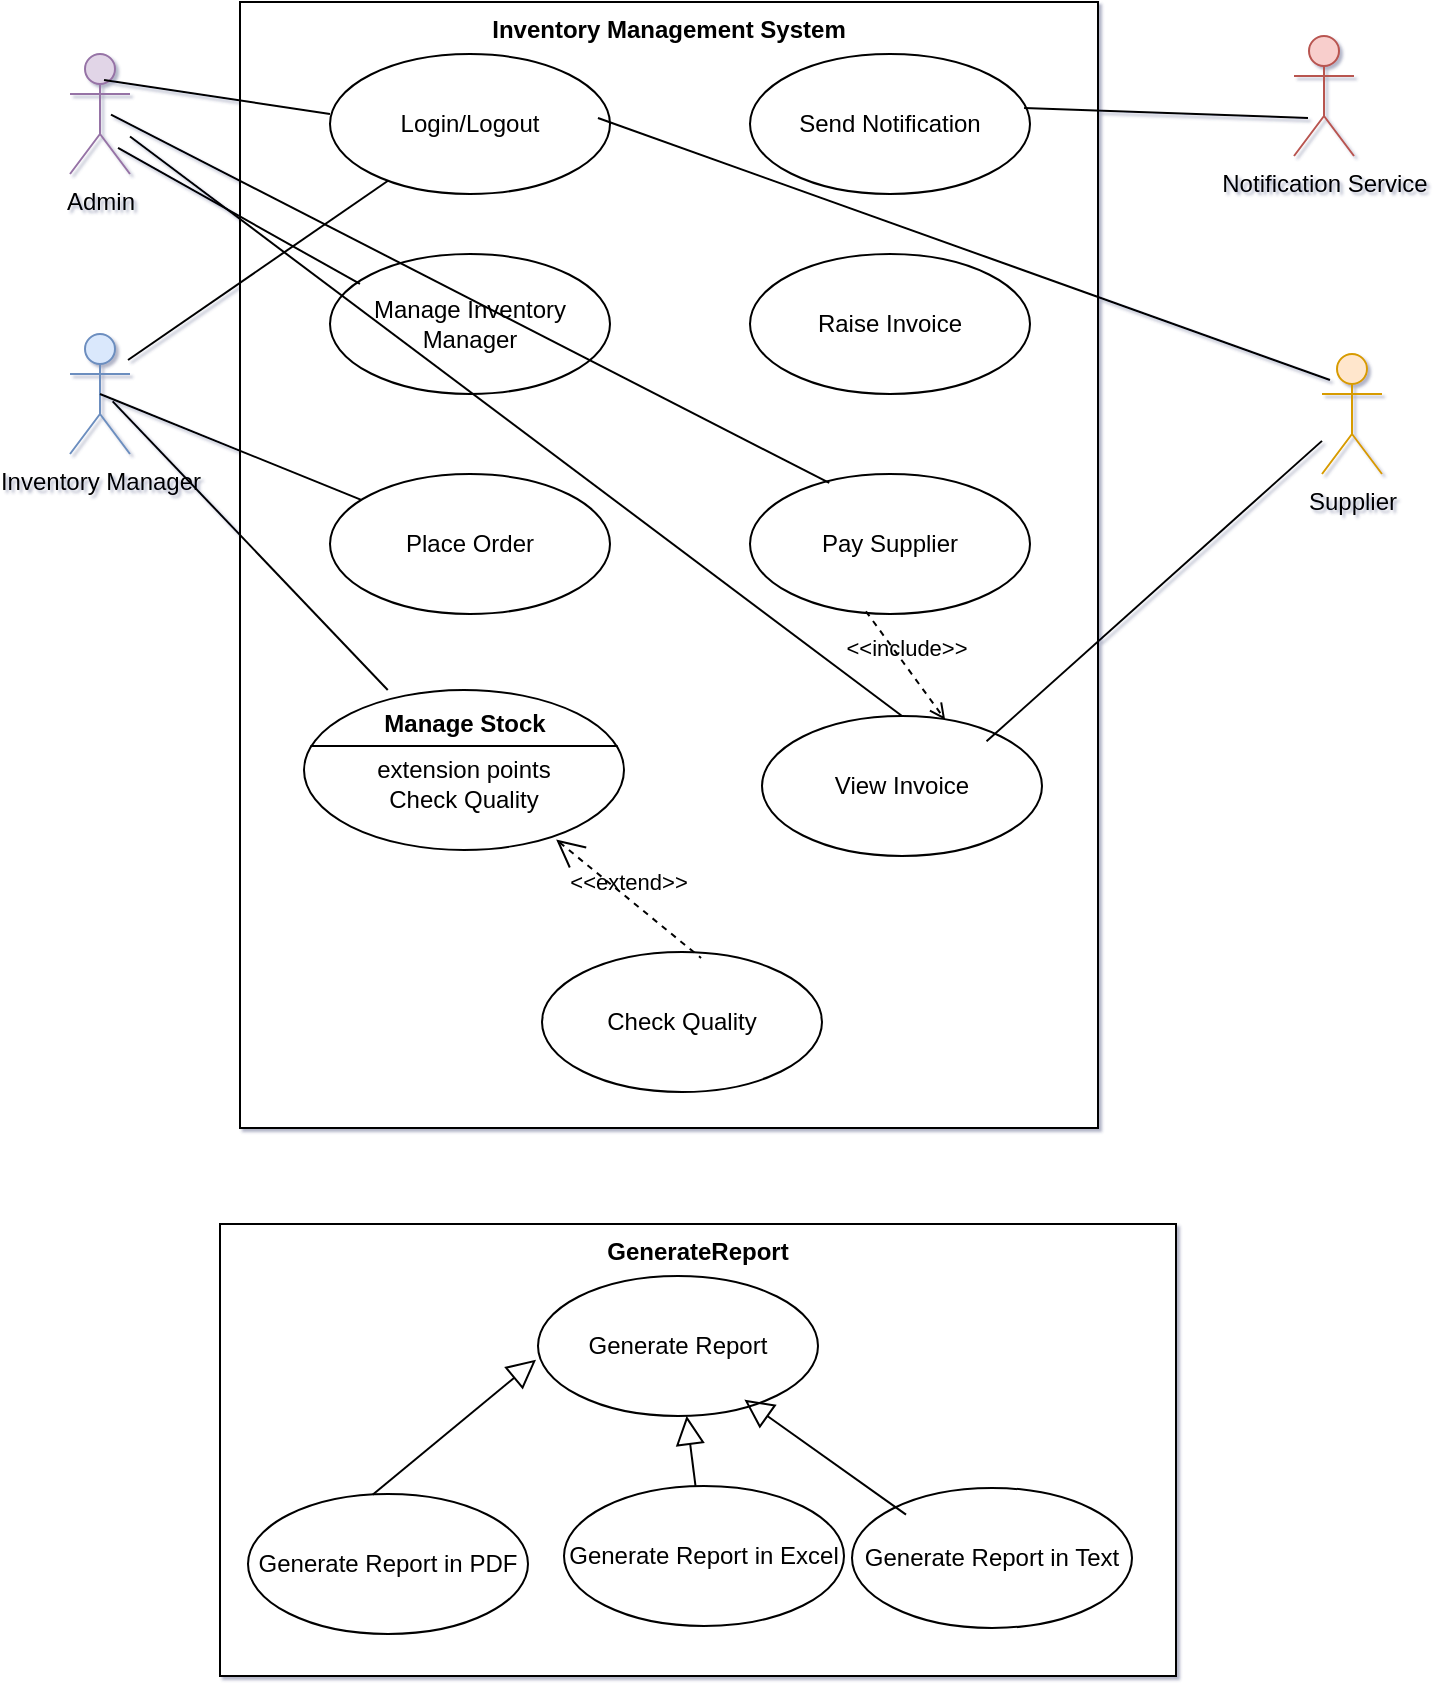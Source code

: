 <mxfile version="21.6.6" type="github" pages="3">
  <diagram name="use case" id="4EJ369hv48AiiMgzAO1p">
    <mxGraphModel dx="722" dy="385" grid="1" gridSize="1" guides="1" tooltips="1" connect="1" arrows="1" fold="1" page="1" pageScale="1" pageWidth="827" pageHeight="1169" background="none" math="0" shadow="1">
      <root>
        <mxCell id="0" />
        <mxCell id="1" parent="0" />
        <mxCell id="YeKvgi4W76gvqMW_XnTt-24" value="Inventory Management System" style="shape=rect;html=1;verticalAlign=top;fontStyle=1;whiteSpace=wrap;align=center;rounded=0;" vertex="1" parent="1">
          <mxGeometry x="135" y="4" width="429" height="563" as="geometry" />
        </mxCell>
        <mxCell id="YeKvgi4W76gvqMW_XnTt-8" value="Admin" style="shape=umlActor;html=1;verticalLabelPosition=bottom;verticalAlign=top;align=center;fillColor=#e1d5e7;strokeColor=#9673a6;" vertex="1" parent="1">
          <mxGeometry x="50" y="30" width="30" height="60" as="geometry" />
        </mxCell>
        <mxCell id="YeKvgi4W76gvqMW_XnTt-9" value="Notification Service" style="shape=umlActor;html=1;verticalLabelPosition=bottom;verticalAlign=top;align=center;fillColor=#f8cecc;strokeColor=#b85450;" vertex="1" parent="1">
          <mxGeometry x="662" y="21" width="30" height="60" as="geometry" />
        </mxCell>
        <mxCell id="YeKvgi4W76gvqMW_XnTt-10" value="Inventory Manager" style="shape=umlActor;html=1;verticalLabelPosition=bottom;verticalAlign=top;align=center;fillColor=#dae8fc;strokeColor=#6c8ebf;" vertex="1" parent="1">
          <mxGeometry x="50" y="170" width="30" height="60" as="geometry" />
        </mxCell>
        <mxCell id="YeKvgi4W76gvqMW_XnTt-11" value="Login/Logout" style="ellipse;whiteSpace=wrap;html=1;" vertex="1" parent="1">
          <mxGeometry x="180" y="30" width="140" height="70" as="geometry" />
        </mxCell>
        <mxCell id="YeKvgi4W76gvqMW_XnTt-12" value="Manage Inventory Manager" style="ellipse;whiteSpace=wrap;html=1;" vertex="1" parent="1">
          <mxGeometry x="180" y="130" width="140" height="70" as="geometry" />
        </mxCell>
        <mxCell id="YeKvgi4W76gvqMW_XnTt-13" value="Place Order" style="ellipse;whiteSpace=wrap;html=1;" vertex="1" parent="1">
          <mxGeometry x="180" y="240" width="140" height="70" as="geometry" />
        </mxCell>
        <mxCell id="YeKvgi4W76gvqMW_XnTt-14" value="Send Notification" style="ellipse;whiteSpace=wrap;html=1;" vertex="1" parent="1">
          <mxGeometry x="390" y="30" width="140" height="70" as="geometry" />
        </mxCell>
        <mxCell id="YeKvgi4W76gvqMW_XnTt-15" value="Supplier" style="shape=umlActor;html=1;verticalLabelPosition=bottom;verticalAlign=top;align=center;fillColor=#ffe6cc;strokeColor=#d79b00;" vertex="1" parent="1">
          <mxGeometry x="676" y="180" width="30" height="60" as="geometry" />
        </mxCell>
        <mxCell id="YeKvgi4W76gvqMW_XnTt-16" value="Raise Invoice" style="ellipse;whiteSpace=wrap;html=1;" vertex="1" parent="1">
          <mxGeometry x="390" y="130" width="140" height="70" as="geometry" />
        </mxCell>
        <mxCell id="YeKvgi4W76gvqMW_XnTt-17" value="Pay Supplier" style="ellipse;whiteSpace=wrap;html=1;" vertex="1" parent="1">
          <mxGeometry x="390" y="240" width="140" height="70" as="geometry" />
        </mxCell>
        <mxCell id="YeKvgi4W76gvqMW_XnTt-18" value="" style="edgeStyle=none;html=1;endArrow=none;verticalAlign=bottom;rounded=0;exitX=0.567;exitY=0.217;exitDx=0;exitDy=0;exitPerimeter=0;" edge="1" parent="1" source="YeKvgi4W76gvqMW_XnTt-8">
          <mxGeometry width="160" relative="1" as="geometry">
            <mxPoint x="80" y="60" as="sourcePoint" />
            <mxPoint x="180" y="60" as="targetPoint" />
          </mxGeometry>
        </mxCell>
        <mxCell id="YeKvgi4W76gvqMW_XnTt-19" value="" style="edgeStyle=none;html=1;endArrow=none;verticalAlign=bottom;rounded=0;exitX=0.967;exitY=0.217;exitDx=0;exitDy=0;exitPerimeter=0;" edge="1" parent="1" source="YeKvgi4W76gvqMW_XnTt-10" target="YeKvgi4W76gvqMW_XnTt-11">
          <mxGeometry width="160" relative="1" as="geometry">
            <mxPoint x="80" y="190" as="sourcePoint" />
            <mxPoint x="240" y="210" as="targetPoint" />
          </mxGeometry>
        </mxCell>
        <mxCell id="YeKvgi4W76gvqMW_XnTt-20" value="" style="edgeStyle=none;html=1;endArrow=none;verticalAlign=bottom;rounded=0;exitX=0.5;exitY=0.5;exitDx=0;exitDy=0;exitPerimeter=0;" edge="1" parent="1" source="YeKvgi4W76gvqMW_XnTt-10" target="YeKvgi4W76gvqMW_XnTt-13">
          <mxGeometry width="160" relative="1" as="geometry">
            <mxPoint x="90" y="220" as="sourcePoint" />
            <mxPoint x="250" y="220" as="targetPoint" />
          </mxGeometry>
        </mxCell>
        <mxCell id="YeKvgi4W76gvqMW_XnTt-21" value="" style="edgeStyle=none;html=1;endArrow=none;verticalAlign=bottom;rounded=0;entryX=0.107;entryY=0.214;entryDx=0;entryDy=0;entryPerimeter=0;exitX=0.8;exitY=0.783;exitDx=0;exitDy=0;exitPerimeter=0;" edge="1" parent="1" source="YeKvgi4W76gvqMW_XnTt-8" target="YeKvgi4W76gvqMW_XnTt-12">
          <mxGeometry width="160" relative="1" as="geometry">
            <mxPoint x="60" y="80" as="sourcePoint" />
            <mxPoint x="220" y="80" as="targetPoint" />
          </mxGeometry>
        </mxCell>
        <mxCell id="YeKvgi4W76gvqMW_XnTt-23" value="" style="edgeStyle=none;html=1;endArrow=none;verticalAlign=bottom;rounded=0;entryX=0.233;entryY=0.683;entryDx=0;entryDy=0;entryPerimeter=0;exitX=0.979;exitY=0.386;exitDx=0;exitDy=0;exitPerimeter=0;" edge="1" parent="1" source="YeKvgi4W76gvqMW_XnTt-14" target="YeKvgi4W76gvqMW_XnTt-9">
          <mxGeometry width="160" relative="1" as="geometry">
            <mxPoint x="525" y="76" as="sourcePoint" />
            <mxPoint x="646" y="144" as="targetPoint" />
          </mxGeometry>
        </mxCell>
        <mxCell id="YeKvgi4W76gvqMW_XnTt-25" value="" style="edgeStyle=none;html=1;endArrow=none;verticalAlign=bottom;rounded=0;entryX=0.133;entryY=0.217;entryDx=0;entryDy=0;entryPerimeter=0;exitX=0.957;exitY=0.457;exitDx=0;exitDy=0;exitPerimeter=0;" edge="1" parent="1" source="YeKvgi4W76gvqMW_XnTt-11" target="YeKvgi4W76gvqMW_XnTt-15">
          <mxGeometry width="160" relative="1" as="geometry">
            <mxPoint x="309" y="76" as="sourcePoint" />
            <mxPoint x="469" y="76" as="targetPoint" />
          </mxGeometry>
        </mxCell>
        <mxCell id="YeKvgi4W76gvqMW_XnTt-30" value="" style="edgeStyle=none;html=1;endArrow=none;verticalAlign=bottom;rounded=0;exitX=0.683;exitY=0.506;exitDx=0;exitDy=0;exitPerimeter=0;entryX=0.283;entryY=0.064;entryDx=0;entryDy=0;entryPerimeter=0;" edge="1" parent="1" source="YeKvgi4W76gvqMW_XnTt-8" target="YeKvgi4W76gvqMW_XnTt-17">
          <mxGeometry width="160" relative="1" as="geometry">
            <mxPoint x="287" y="211" as="sourcePoint" />
            <mxPoint x="447" y="211" as="targetPoint" />
          </mxGeometry>
        </mxCell>
        <mxCell id="YeKvgi4W76gvqMW_XnTt-35" value="&amp;lt;&amp;lt;include&amp;gt;&amp;gt;" style="edgeStyle=none;html=1;endArrow=open;verticalAlign=bottom;dashed=1;labelBackgroundColor=none;rounded=0;entryX=0.654;entryY=0.026;entryDx=0;entryDy=0;entryPerimeter=0;exitX=0.414;exitY=0.981;exitDx=0;exitDy=0;exitPerimeter=0;" edge="1" parent="1" source="YeKvgi4W76gvqMW_XnTt-17" target="YeKvgi4W76gvqMW_XnTt-32">
          <mxGeometry width="160" relative="1" as="geometry">
            <mxPoint x="447" y="378" as="sourcePoint" />
            <mxPoint x="287" y="378" as="targetPoint" />
          </mxGeometry>
        </mxCell>
        <mxCell id="YeKvgi4W76gvqMW_XnTt-32" value="View Invoice" style="ellipse;whiteSpace=wrap;html=1;" vertex="1" parent="1">
          <mxGeometry x="396" y="361" width="140" height="70" as="geometry" />
        </mxCell>
        <mxCell id="YeKvgi4W76gvqMW_XnTt-38" value="" style="edgeStyle=none;html=1;endArrow=none;verticalAlign=bottom;rounded=0;entryX=0.5;entryY=0;entryDx=0;entryDy=0;" edge="1" parent="1" source="YeKvgi4W76gvqMW_XnTt-8" target="YeKvgi4W76gvqMW_XnTt-32">
          <mxGeometry width="160" relative="1" as="geometry">
            <mxPoint x="287" y="295" as="sourcePoint" />
            <mxPoint x="447" y="295" as="targetPoint" />
          </mxGeometry>
        </mxCell>
        <mxCell id="YeKvgi4W76gvqMW_XnTt-39" value="" style="edgeStyle=none;html=1;endArrow=none;verticalAlign=bottom;rounded=0;exitX=0.802;exitY=0.181;exitDx=0;exitDy=0;exitPerimeter=0;" edge="1" parent="1" source="YeKvgi4W76gvqMW_XnTt-32" target="YeKvgi4W76gvqMW_XnTt-15">
          <mxGeometry width="160" relative="1" as="geometry">
            <mxPoint x="287" y="295" as="sourcePoint" />
            <mxPoint x="447" y="295" as="targetPoint" />
          </mxGeometry>
        </mxCell>
        <mxCell id="YeKvgi4W76gvqMW_XnTt-41" value="&lt;br&gt;extension points&lt;br&gt;Check Quality" style="html=1;shape=mxgraph.sysml.useCaseExtPt;whiteSpace=wrap;align=center;" vertex="1" parent="1">
          <mxGeometry x="167" y="348" width="160" height="80" as="geometry" />
        </mxCell>
        <mxCell id="YeKvgi4W76gvqMW_XnTt-42" value="Manage Stock" style="resizable=0;html=1;verticalAlign=middle;align=center;labelBackgroundColor=none;fontStyle=1;" connectable="0" vertex="1" parent="YeKvgi4W76gvqMW_XnTt-41">
          <mxGeometry x="80" y="17" as="geometry" />
        </mxCell>
        <mxCell id="YeKvgi4W76gvqMW_XnTt-44" value="Check Quality" style="ellipse;whiteSpace=wrap;html=1;" vertex="1" parent="1">
          <mxGeometry x="286" y="479" width="140" height="70" as="geometry" />
        </mxCell>
        <mxCell id="YeKvgi4W76gvqMW_XnTt-45" value="&amp;lt;&amp;lt;extend&amp;gt;&amp;gt;" style="edgeStyle=none;html=1;startArrow=open;endArrow=none;startSize=12;verticalAlign=bottom;dashed=1;labelBackgroundColor=none;rounded=0;entryX=0.568;entryY=0.043;entryDx=0;entryDy=0;entryPerimeter=0;exitX=0.788;exitY=0.935;exitDx=0;exitDy=0;exitPerimeter=0;" edge="1" parent="1" source="YeKvgi4W76gvqMW_XnTt-41" target="YeKvgi4W76gvqMW_XnTt-44">
          <mxGeometry width="160" relative="1" as="geometry">
            <mxPoint x="254" y="427" as="sourcePoint" />
            <mxPoint x="414" y="427" as="targetPoint" />
          </mxGeometry>
        </mxCell>
        <mxCell id="YeKvgi4W76gvqMW_XnTt-46" value="" style="edgeStyle=none;html=1;endArrow=none;verticalAlign=bottom;rounded=0;exitX=0.711;exitY=0.561;exitDx=0;exitDy=0;exitPerimeter=0;" edge="1" parent="1" source="YeKvgi4W76gvqMW_XnTt-10" target="YeKvgi4W76gvqMW_XnTt-41">
          <mxGeometry width="160" relative="1" as="geometry">
            <mxPoint x="75" y="220" as="sourcePoint" />
            <mxPoint x="235" y="220" as="targetPoint" />
          </mxGeometry>
        </mxCell>
        <mxCell id="YeKvgi4W76gvqMW_XnTt-48" value="GenerateReport" style="shape=rect;html=1;verticalAlign=top;fontStyle=1;whiteSpace=wrap;align=center;" vertex="1" parent="1">
          <mxGeometry x="125" y="615" width="478" height="226" as="geometry" />
        </mxCell>
        <mxCell id="YeKvgi4W76gvqMW_XnTt-49" value="Generate Report" style="ellipse;whiteSpace=wrap;html=1;" vertex="1" parent="1">
          <mxGeometry x="284" y="641" width="140" height="70" as="geometry" />
        </mxCell>
        <mxCell id="YeKvgi4W76gvqMW_XnTt-51" value="Generate Report in PDF" style="ellipse;whiteSpace=wrap;html=1;" vertex="1" parent="1">
          <mxGeometry x="139" y="750" width="140" height="70" as="geometry" />
        </mxCell>
        <mxCell id="YeKvgi4W76gvqMW_XnTt-52" value="Generate Report in Excel" style="ellipse;whiteSpace=wrap;html=1;" vertex="1" parent="1">
          <mxGeometry x="297" y="746" width="140" height="70" as="geometry" />
        </mxCell>
        <mxCell id="YeKvgi4W76gvqMW_XnTt-54" value="Generate Report in Text" style="ellipse;whiteSpace=wrap;html=1;" vertex="1" parent="1">
          <mxGeometry x="441" y="747" width="140" height="70" as="geometry" />
        </mxCell>
        <mxCell id="YeKvgi4W76gvqMW_XnTt-56" value="" style="edgeStyle=none;html=1;endArrow=block;endFill=0;endSize=12;verticalAlign=bottom;rounded=0;entryX=-0.007;entryY=0.598;entryDx=0;entryDy=0;entryPerimeter=0;exitX=0.445;exitY=0.005;exitDx=0;exitDy=0;exitPerimeter=0;" edge="1" parent="1" source="YeKvgi4W76gvqMW_XnTt-51" target="YeKvgi4W76gvqMW_XnTt-49">
          <mxGeometry width="160" relative="1" as="geometry">
            <mxPoint x="158" y="702" as="sourcePoint" />
            <mxPoint x="318" y="702" as="targetPoint" />
          </mxGeometry>
        </mxCell>
        <mxCell id="YeKvgi4W76gvqMW_XnTt-57" value="" style="edgeStyle=none;html=1;endArrow=block;endFill=0;endSize=12;verticalAlign=bottom;rounded=0;" edge="1" parent="1" source="YeKvgi4W76gvqMW_XnTt-52" target="YeKvgi4W76gvqMW_XnTt-49">
          <mxGeometry width="160" relative="1" as="geometry">
            <mxPoint x="275" y="777" as="sourcePoint" />
            <mxPoint x="357" y="710" as="targetPoint" />
          </mxGeometry>
        </mxCell>
        <mxCell id="YeKvgi4W76gvqMW_XnTt-58" value="" style="edgeStyle=none;html=1;endArrow=block;endFill=0;endSize=12;verticalAlign=bottom;rounded=0;entryX=0.737;entryY=0.883;entryDx=0;entryDy=0;entryPerimeter=0;exitX=0.193;exitY=0.19;exitDx=0;exitDy=0;exitPerimeter=0;" edge="1" parent="1" source="YeKvgi4W76gvqMW_XnTt-54" target="YeKvgi4W76gvqMW_XnTt-49">
          <mxGeometry width="160" relative="1" as="geometry">
            <mxPoint x="359" y="712" as="sourcePoint" />
            <mxPoint x="364" y="747" as="targetPoint" />
          </mxGeometry>
        </mxCell>
      </root>
    </mxGraphModel>
  </diagram>
  <diagram id="A7KGMohfapbqaKU3viuU" name="activity">
    <mxGraphModel dx="866" dy="462" grid="1" gridSize="1" guides="1" tooltips="1" connect="1" arrows="1" fold="1" page="1" pageScale="1" pageWidth="827" pageHeight="1169" math="0" shadow="0">
      <root>
        <mxCell id="0" />
        <mxCell id="1" parent="0" />
        <mxCell id="8yh-wmN7bE-bFkSv6NdO-17" value="Login" style="html=1;dashed=0;whiteSpace=wrap;rounded=1;" vertex="1" parent="1">
          <mxGeometry x="163" y="32" width="100" height="50" as="geometry" />
        </mxCell>
        <mxCell id="8yh-wmN7bE-bFkSv6NdO-19" value="" style="endArrow=open;html=1;rounded=0;align=center;verticalAlign=top;endFill=0;labelBackgroundColor=none;endSize=6;" edge="1" parent="1">
          <mxGeometry relative="1" as="geometry">
            <mxPoint x="213" y="198" as="sourcePoint" />
            <mxPoint x="213" y="244" as="targetPoint" />
          </mxGeometry>
        </mxCell>
        <mxCell id="8yh-wmN7bE-bFkSv6NdO-20" value="" style="shape=mxgraph.lean_mapping.electronic_info_flow_edge;html=1;rounded=0;" edge="1" parent="1" source="8yh-wmN7bE-bFkSv6NdO-21">
          <mxGeometry relative="1" as="geometry">
            <mxPoint x="208" y="90" as="sourcePoint" />
            <mxPoint x="210" y="157" as="targetPoint" />
          </mxGeometry>
        </mxCell>
        <mxCell id="8yh-wmN7bE-bFkSv6NdO-22" value="" style="shape=mxgraph.lean_mapping.electronic_info_flow_edge;html=1;rounded=0;" edge="1" parent="1" source="8yh-wmN7bE-bFkSv6NdO-17" target="8yh-wmN7bE-bFkSv6NdO-21">
          <mxGeometry relative="1" as="geometry">
            <mxPoint x="212" y="82" as="sourcePoint" />
            <mxPoint x="210" y="157" as="targetPoint" />
          </mxGeometry>
        </mxCell>
        <mxCell id="8yh-wmN7bE-bFkSv6NdO-21" value="Check Notification" style="html=1;dashed=0;whiteSpace=wrap;rounded=1;" vertex="1" parent="1">
          <mxGeometry x="163" y="148" width="100" height="50" as="geometry" />
        </mxCell>
        <mxCell id="8yh-wmN7bE-bFkSv6NdO-23" value="" style="rhombus;whiteSpace=wrap;html=1;" vertex="1" parent="1">
          <mxGeometry x="186" y="244" width="54" height="40" as="geometry" />
        </mxCell>
        <mxCell id="8yh-wmN7bE-bFkSv6NdO-24" value="" style="ellipse;html=1;shape=endState;fillColor=#000000;strokeColor=#ff0000;" vertex="1" parent="1">
          <mxGeometry x="319" y="434" width="30" height="30" as="geometry" />
        </mxCell>
        <mxCell id="8yh-wmN7bE-bFkSv6NdO-25" value="" style="ellipse;html=1;shape=startState;fillColor=#000000;strokeColor=#ff0000;" vertex="1" parent="1">
          <mxGeometry x="34" y="40" width="30" height="30" as="geometry" />
        </mxCell>
        <mxCell id="8yh-wmN7bE-bFkSv6NdO-26" value="" style="edgeStyle=orthogonalEdgeStyle;html=1;verticalAlign=bottom;endArrow=open;endSize=8;strokeColor=#ff0000;rounded=0;" edge="1" source="8yh-wmN7bE-bFkSv6NdO-25" parent="1">
          <mxGeometry relative="1" as="geometry">
            <mxPoint x="169" y="55" as="targetPoint" />
          </mxGeometry>
        </mxCell>
        <mxCell id="8yh-wmN7bE-bFkSv6NdO-27" value="" style="endArrow=open;html=1;rounded=0;align=center;verticalAlign=top;endFill=0;labelBackgroundColor=none;endSize=6;" edge="1" parent="1">
          <mxGeometry relative="1" as="geometry">
            <mxPoint x="213" y="284" as="sourcePoint" />
            <mxPoint x="213" y="330" as="targetPoint" />
          </mxGeometry>
        </mxCell>
        <mxCell id="8yh-wmN7bE-bFkSv6NdO-28" value="Place Order" style="html=1;dashed=0;whiteSpace=wrap;rounded=1;" vertex="1" parent="1">
          <mxGeometry x="166" y="330" width="100" height="50" as="geometry" />
        </mxCell>
        <mxCell id="8yh-wmN7bE-bFkSv6NdO-30" value="" style="endArrow=open;html=1;rounded=0;align=center;verticalAlign=top;endFill=0;labelBackgroundColor=none;endSize=6;" edge="1" parent="1">
          <mxGeometry relative="1" as="geometry">
            <mxPoint x="215" y="378" as="sourcePoint" />
            <mxPoint x="215" y="424" as="targetPoint" />
          </mxGeometry>
        </mxCell>
        <mxCell id="8yh-wmN7bE-bFkSv6NdO-31" value="Logout" style="html=1;dashed=0;whiteSpace=wrap;rounded=1;" vertex="1" parent="1">
          <mxGeometry x="168" y="424" width="100" height="50" as="geometry" />
        </mxCell>
        <mxCell id="8yh-wmN7bE-bFkSv6NdO-33" value="" style="endArrow=open;html=1;rounded=0;align=center;verticalAlign=top;endFill=0;labelBackgroundColor=none;endSize=6;exitX=0.94;exitY=0.48;exitDx=0;exitDy=0;exitPerimeter=0;entryX=0;entryY=0.5;entryDx=0;entryDy=0;" edge="1" parent="1" source="8yh-wmN7bE-bFkSv6NdO-31" target="8yh-wmN7bE-bFkSv6NdO-24">
          <mxGeometry relative="1" as="geometry">
            <mxPoint x="324" y="422" as="sourcePoint" />
            <mxPoint x="324" y="468" as="targetPoint" />
          </mxGeometry>
        </mxCell>
        <mxCell id="8yh-wmN7bE-bFkSv6NdO-37" value="" style="shape=sumEllipse;perimeter=ellipsePerimeter;whiteSpace=wrap;html=1;backgroundOutline=1;" vertex="1" parent="1">
          <mxGeometry x="37" y="250" width="33" height="29" as="geometry" />
        </mxCell>
        <mxCell id="8yh-wmN7bE-bFkSv6NdO-39" value="" style="endArrow=open;html=1;rounded=0;align=center;verticalAlign=top;endFill=0;labelBackgroundColor=none;endSize=6;exitX=0;exitY=0.5;exitDx=0;exitDy=0;entryX=1;entryY=0.5;entryDx=0;entryDy=0;" edge="1" parent="1" source="8yh-wmN7bE-bFkSv6NdO-23" target="8yh-wmN7bE-bFkSv6NdO-37">
          <mxGeometry relative="1" as="geometry">
            <mxPoint x="128" y="253" as="sourcePoint" />
            <mxPoint x="128" y="299" as="targetPoint" />
          </mxGeometry>
        </mxCell>
        <mxCell id="8yh-wmN7bE-bFkSv6NdO-40" value="View Order" style="html=1;dashed=0;whiteSpace=wrap;rounded=1;" vertex="1" parent="1">
          <mxGeometry x="491" y="33" width="100" height="50" as="geometry" />
        </mxCell>
        <mxCell id="8yh-wmN7bE-bFkSv6NdO-41" value="" style="endArrow=open;html=1;rounded=0;align=center;verticalAlign=top;endFill=0;labelBackgroundColor=none;endSize=6;" edge="1" parent="1">
          <mxGeometry relative="1" as="geometry">
            <mxPoint x="541" y="199" as="sourcePoint" />
            <mxPoint x="541" y="245" as="targetPoint" />
          </mxGeometry>
        </mxCell>
        <mxCell id="8yh-wmN7bE-bFkSv6NdO-42" value="" style="shape=mxgraph.lean_mapping.electronic_info_flow_edge;html=1;rounded=0;" edge="1" parent="1" source="8yh-wmN7bE-bFkSv6NdO-44">
          <mxGeometry relative="1" as="geometry">
            <mxPoint x="536" y="91" as="sourcePoint" />
            <mxPoint x="538" y="158" as="targetPoint" />
          </mxGeometry>
        </mxCell>
        <mxCell id="8yh-wmN7bE-bFkSv6NdO-43" value="" style="shape=mxgraph.lean_mapping.electronic_info_flow_edge;html=1;rounded=0;" edge="1" parent="1" source="8yh-wmN7bE-bFkSv6NdO-40" target="8yh-wmN7bE-bFkSv6NdO-44">
          <mxGeometry relative="1" as="geometry">
            <mxPoint x="540" y="83" as="sourcePoint" />
            <mxPoint x="538" y="158" as="targetPoint" />
          </mxGeometry>
        </mxCell>
        <mxCell id="8yh-wmN7bE-bFkSv6NdO-44" value="Check Product Available" style="html=1;dashed=0;whiteSpace=wrap;rounded=1;" vertex="1" parent="1">
          <mxGeometry x="491" y="149" width="100" height="50" as="geometry" />
        </mxCell>
        <mxCell id="8yh-wmN7bE-bFkSv6NdO-61" value="" style="edgeStyle=orthogonalEdgeStyle;rounded=0;orthogonalLoop=1;jettySize=auto;html=1;" edge="1" parent="1" source="8yh-wmN7bE-bFkSv6NdO-45" target="8yh-wmN7bE-bFkSv6NdO-60">
          <mxGeometry relative="1" as="geometry" />
        </mxCell>
        <mxCell id="8yh-wmN7bE-bFkSv6NdO-45" value="" style="rhombus;whiteSpace=wrap;html=1;" vertex="1" parent="1">
          <mxGeometry x="514" y="245" width="54" height="40" as="geometry" />
        </mxCell>
        <mxCell id="8yh-wmN7bE-bFkSv6NdO-46" value="" style="ellipse;html=1;shape=endState;fillColor=#000000;strokeColor=#ff0000;" vertex="1" parent="1">
          <mxGeometry x="742" y="465" width="30" height="30" as="geometry" />
        </mxCell>
        <mxCell id="8yh-wmN7bE-bFkSv6NdO-47" value="" style="ellipse;html=1;shape=startState;fillColor=#000000;strokeColor=#ff0000;" vertex="1" parent="1">
          <mxGeometry x="362" y="41" width="30" height="30" as="geometry" />
        </mxCell>
        <mxCell id="8yh-wmN7bE-bFkSv6NdO-48" value="" style="edgeStyle=orthogonalEdgeStyle;html=1;verticalAlign=bottom;endArrow=open;endSize=8;strokeColor=#ff0000;rounded=0;" edge="1" parent="1" source="8yh-wmN7bE-bFkSv6NdO-47">
          <mxGeometry relative="1" as="geometry">
            <mxPoint x="497" y="56" as="targetPoint" />
          </mxGeometry>
        </mxCell>
        <mxCell id="8yh-wmN7bE-bFkSv6NdO-49" value="" style="endArrow=open;html=1;rounded=0;align=center;verticalAlign=top;endFill=0;labelBackgroundColor=none;endSize=6;entryX=0;entryY=0.5;entryDx=0;entryDy=0;" edge="1" parent="1" target="8yh-wmN7bE-bFkSv6NdO-60">
          <mxGeometry relative="1" as="geometry">
            <mxPoint x="358" y="292" as="sourcePoint" />
            <mxPoint x="362" y="387" as="targetPoint" />
            <Array as="points">
              <mxPoint x="356" y="385" />
            </Array>
          </mxGeometry>
        </mxCell>
        <mxCell id="8yh-wmN7bE-bFkSv6NdO-51" value="" style="endArrow=open;html=1;rounded=0;align=center;verticalAlign=top;endFill=0;labelBackgroundColor=none;endSize=6;" edge="1" parent="1">
          <mxGeometry relative="1" as="geometry">
            <mxPoint x="543" y="405" as="sourcePoint" />
            <mxPoint x="543" y="451" as="targetPoint" />
          </mxGeometry>
        </mxCell>
        <mxCell id="8yh-wmN7bE-bFkSv6NdO-52" value="Send Stock" style="html=1;dashed=0;whiteSpace=wrap;rounded=1;" vertex="1" parent="1">
          <mxGeometry x="496" y="451" width="100" height="50" as="geometry" />
        </mxCell>
        <mxCell id="8yh-wmN7bE-bFkSv6NdO-53" value="" style="endArrow=open;html=1;rounded=0;align=center;verticalAlign=top;endFill=0;labelBackgroundColor=none;endSize=6;exitX=0.94;exitY=0.48;exitDx=0;exitDy=0;exitPerimeter=0;entryX=0;entryY=0.5;entryDx=0;entryDy=0;" edge="1" parent="1" source="8yh-wmN7bE-bFkSv6NdO-52" target="8yh-wmN7bE-bFkSv6NdO-46">
          <mxGeometry relative="1" as="geometry">
            <mxPoint x="652" y="449" as="sourcePoint" />
            <mxPoint x="652" y="495" as="targetPoint" />
          </mxGeometry>
        </mxCell>
        <mxCell id="8yh-wmN7bE-bFkSv6NdO-55" value="" style="endArrow=open;html=1;rounded=0;align=center;verticalAlign=top;endFill=0;labelBackgroundColor=none;endSize=6;exitX=0;exitY=0.5;exitDx=0;exitDy=0;entryX=1;entryY=0.5;entryDx=0;entryDy=0;" edge="1" parent="1" source="8yh-wmN7bE-bFkSv6NdO-45">
          <mxGeometry relative="1" as="geometry">
            <mxPoint x="456" y="254" as="sourcePoint" />
            <mxPoint x="398" y="265.5" as="targetPoint" />
          </mxGeometry>
        </mxCell>
        <mxCell id="8yh-wmN7bE-bFkSv6NdO-57" value="Product not Available" style="edgeLabel;html=1;align=center;verticalAlign=middle;resizable=0;points=[];" vertex="1" connectable="0" parent="8yh-wmN7bE-bFkSv6NdO-55">
          <mxGeometry x="-0.104" y="-9" relative="1" as="geometry">
            <mxPoint as="offset" />
          </mxGeometry>
        </mxCell>
        <mxCell id="8yh-wmN7bE-bFkSv6NdO-56" value="Manufacture Product" style="html=1;dashed=0;whiteSpace=wrap;rounded=1;" vertex="1" parent="1">
          <mxGeometry x="300" y="243" width="100" height="50" as="geometry" />
        </mxCell>
        <mxCell id="8yh-wmN7bE-bFkSv6NdO-58" value="Product Available" style="text;html=1;align=center;verticalAlign=middle;resizable=0;points=[];autosize=1;strokeColor=none;fillColor=none;" vertex="1" parent="1">
          <mxGeometry x="532" y="295" width="112" height="27" as="geometry" />
        </mxCell>
        <mxCell id="8yh-wmN7bE-bFkSv6NdO-60" value="" style="rhombus;whiteSpace=wrap;html=1;" vertex="1" parent="1">
          <mxGeometry x="514" y="365" width="54" height="40" as="geometry" />
        </mxCell>
      </root>
    </mxGraphModel>
  </diagram>
  <diagram id="ddsXJp1TH2m8sOUfP4aO" name="class diagram">
    <mxGraphModel dx="866" dy="462" grid="1" gridSize="1" guides="1" tooltips="1" connect="1" arrows="1" fold="1" page="1" pageScale="1" pageWidth="827" pageHeight="1169" math="0" shadow="0">
      <root>
        <mxCell id="0" />
        <mxCell id="1" parent="0" />
        <mxCell id="9MziBYJrhLRa_2WBx4y3-1" value="Admin" style="swimlane;fontStyle=1;align=center;verticalAlign=top;childLayout=stackLayout;horizontal=1;startSize=26;horizontalStack=0;resizeParent=1;resizeParentMax=0;resizeLast=0;collapsible=1;marginBottom=0;whiteSpace=wrap;html=1;" vertex="1" parent="1">
          <mxGeometry x="440" y="39" width="403" height="276" as="geometry">
            <mxRectangle x="230" y="91" width="69" height="27" as="alternateBounds" />
          </mxGeometry>
        </mxCell>
        <mxCell id="9MziBYJrhLRa_2WBx4y3-2" value="+ name : String&lt;br&gt;&lt;br&gt;+ userId : String&lt;br&gt;&lt;br&gt;+ address : String&lt;br&gt;&lt;br&gt;- inventoryManagers : InventoryManager [5..20]" style="text;strokeColor=none;fillColor=none;align=left;verticalAlign=top;spacingLeft=4;spacingRight=4;overflow=hidden;rotatable=0;points=[[0,0.5],[1,0.5]];portConstraint=eastwest;whiteSpace=wrap;html=1;" vertex="1" parent="9MziBYJrhLRa_2WBx4y3-1">
          <mxGeometry y="26" width="403" height="126" as="geometry" />
        </mxCell>
        <mxCell id="9MziBYJrhLRa_2WBx4y3-3" value="" style="line;strokeWidth=1;fillColor=none;align=left;verticalAlign=middle;spacingTop=-1;spacingLeft=3;spacingRight=3;rotatable=0;labelPosition=right;points=[];portConstraint=eastwest;strokeColor=inherit;" vertex="1" parent="9MziBYJrhLRa_2WBx4y3-1">
          <mxGeometry y="152" width="403" height="8" as="geometry" />
        </mxCell>
        <mxCell id="9MziBYJrhLRa_2WBx4y3-4" value="+ addInventoryManager() : void&lt;br&gt;&lt;br&gt;+ updateInventoryManager() : void&lt;br&gt;&lt;br&gt;+ removeInventoryManager() : void" style="text;strokeColor=none;fillColor=none;align=left;verticalAlign=top;spacingLeft=4;spacingRight=4;overflow=hidden;rotatable=0;points=[[0,0.5],[1,0.5]];portConstraint=eastwest;whiteSpace=wrap;html=1;" vertex="1" parent="9MziBYJrhLRa_2WBx4y3-1">
          <mxGeometry y="160" width="403" height="116" as="geometry" />
        </mxCell>
        <mxCell id="ceXooAeLzobbEkXo71kH-1" value="Order" style="swimlane;fontStyle=1;align=center;verticalAlign=top;childLayout=stackLayout;horizontal=1;startSize=26;horizontalStack=0;resizeParent=1;resizeParentMax=0;resizeLast=0;collapsible=1;marginBottom=0;whiteSpace=wrap;html=1;" vertex="1" parent="1">
          <mxGeometry x="26" y="41" width="403" height="276" as="geometry">
            <mxRectangle x="230" y="91" width="69" height="27" as="alternateBounds" />
          </mxGeometry>
        </mxCell>
        <mxCell id="ceXooAeLzobbEkXo71kH-2" value="+ orderId : int&lt;br&gt;&lt;br&gt;+ orderName : String&lt;br&gt;&lt;br&gt;- databaseAddress : String&lt;span style=&quot;white-space: pre;&quot;&gt;&#x9;&lt;/span&gt;&lt;span style=&quot;white-space: pre;&quot;&gt;&#x9;&lt;/span&gt;" style="text;strokeColor=none;fillColor=none;align=left;verticalAlign=top;spacingLeft=4;spacingRight=4;overflow=hidden;rotatable=0;points=[[0,0.5],[1,0.5]];portConstraint=eastwest;whiteSpace=wrap;html=1;" vertex="1" parent="ceXooAeLzobbEkXo71kH-1">
          <mxGeometry y="26" width="403" height="126" as="geometry" />
        </mxCell>
        <mxCell id="ceXooAeLzobbEkXo71kH-3" value="" style="line;strokeWidth=1;fillColor=none;align=left;verticalAlign=middle;spacingTop=-1;spacingLeft=3;spacingRight=3;rotatable=0;labelPosition=right;points=[];portConstraint=eastwest;strokeColor=inherit;" vertex="1" parent="ceXooAeLzobbEkXo71kH-1">
          <mxGeometry y="152" width="403" height="8" as="geometry" />
        </mxCell>
        <mxCell id="ceXooAeLzobbEkXo71kH-4" value="+ getTotalCost(productname : String, quantity : int) : int&lt;br&gt;&lt;br&gt;+ checkStatus() : String&lt;br&gt;&lt;br&gt;- checkDatabase() : String&lt;br&gt;&lt;br&gt;- checkWithSupplier() : String" style="text;strokeColor=none;fillColor=none;align=left;verticalAlign=top;spacingLeft=4;spacingRight=4;overflow=hidden;rotatable=0;points=[[0,0.5],[1,0.5]];portConstraint=eastwest;whiteSpace=wrap;html=1;" vertex="1" parent="ceXooAeLzobbEkXo71kH-1">
          <mxGeometry y="160" width="403" height="116" as="geometry" />
        </mxCell>
      </root>
    </mxGraphModel>
  </diagram>
</mxfile>
